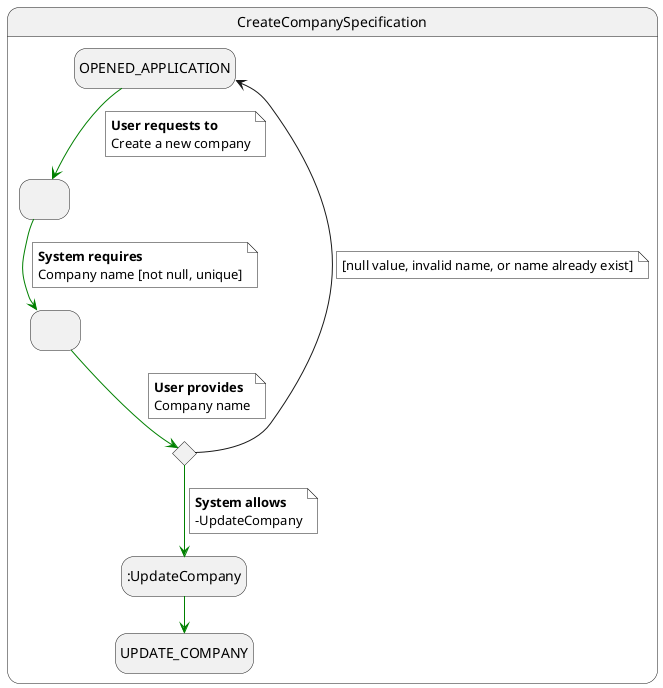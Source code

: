 @startuml
'title CreateCompany specification
skinparam NoteBackgroundColor white
hide empty description

state CreateCompanySpecification{
state creatingCompany as " "
state creatingCompany2 as " "
state CompanyCreated as ":UpdateCompany"
state invalidCompanyName <<choice>>


OPENED_APPLICATION -[#green]-> creatingCompany
note on link #white
  <b>User requests to
  Create a new company
end note

creatingCompany -[#green]-> creatingCompany2
note on link
  <b>System requires
  Company name [not null, unique]
end note

creatingCompany2 -[#green]-> invalidCompanyName
note on link
  <b>User provides
  Company name
end note

invalidCompanyName -up-> OPENED_APPLICATION
note on link
  [null value, invalid name, or name already exist]
end note

invalidCompanyName -[#green]-> CompanyCreated
note on link
  <b>System allows
  -UpdateCompany
end note

CompanyCreated -[#green]-> UPDATE_COMPANY
}


@enduml